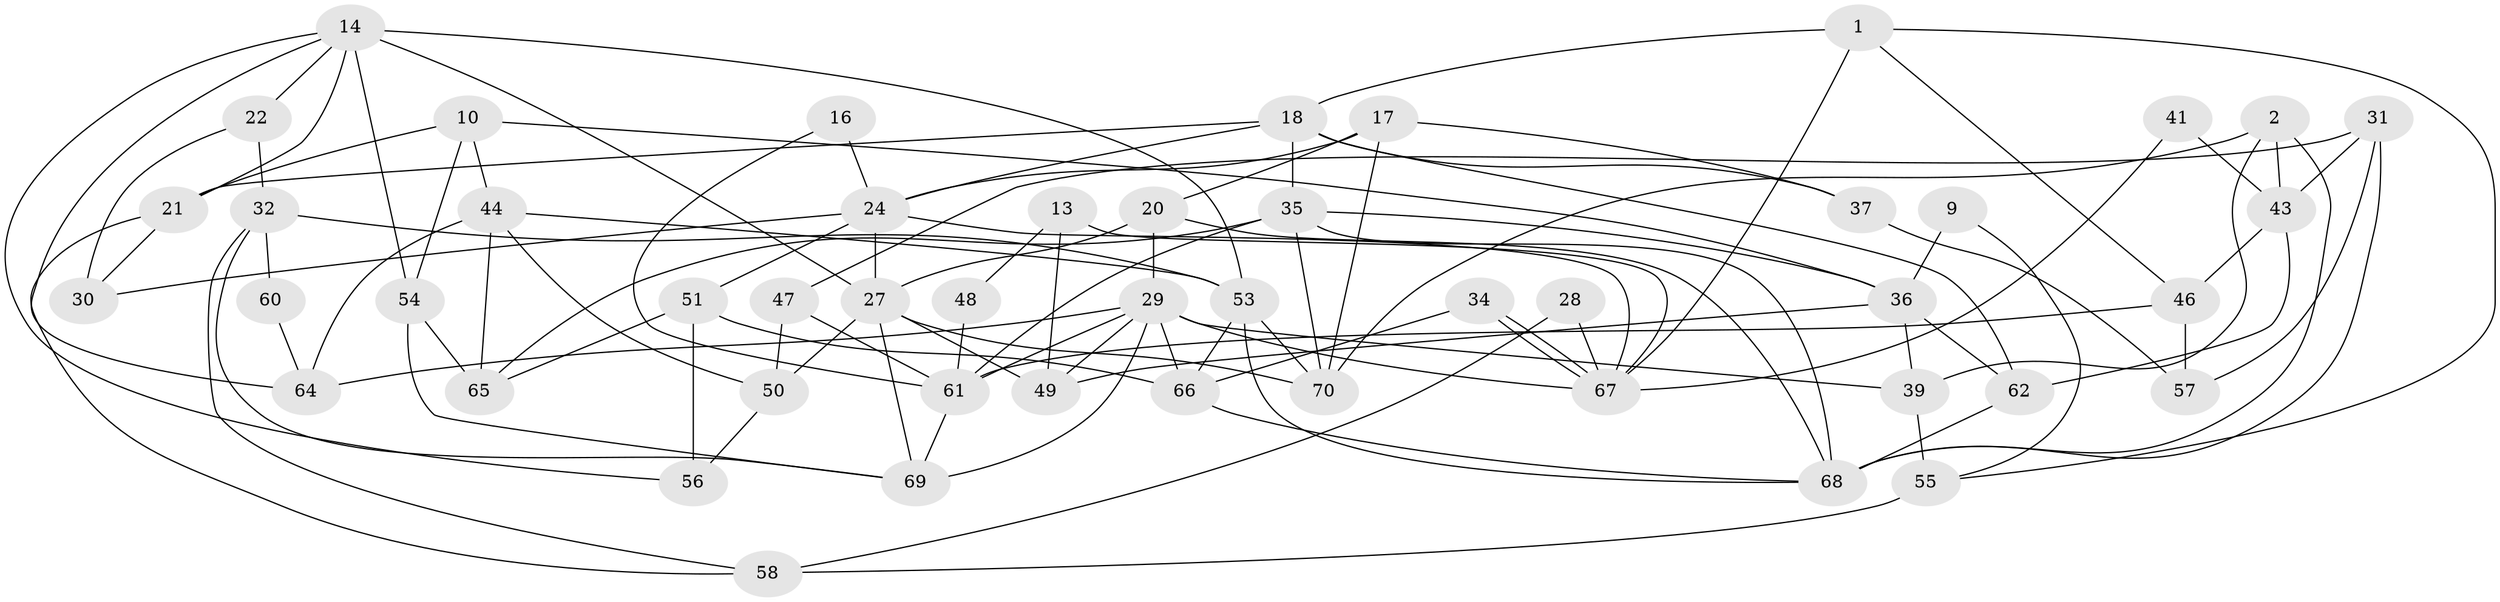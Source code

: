 // original degree distribution, {4: 0.4142857142857143, 2: 0.12857142857142856, 3: 0.21428571428571427, 5: 0.1, 8: 0.04285714285714286, 6: 0.1}
// Generated by graph-tools (version 1.1) at 2025/52/03/04/25 21:52:58]
// undirected, 49 vertices, 107 edges
graph export_dot {
graph [start="1"]
  node [color=gray90,style=filled];
  1;
  2;
  9;
  10;
  13;
  14;
  16;
  17;
  18 [super="+4+12"];
  20;
  21;
  22;
  24 [super="+5+7"];
  27;
  28;
  29 [super="+25"];
  30;
  31;
  32;
  34;
  35;
  36 [super="+26"];
  37 [super="+19"];
  39;
  41;
  43;
  44 [super="+15"];
  46;
  47;
  48;
  49;
  50;
  51;
  53 [super="+40"];
  54;
  55;
  56;
  57;
  58;
  60;
  61 [super="+33"];
  62 [super="+42"];
  64;
  65 [super="+45"];
  66 [super="+23+38"];
  67;
  68 [super="+8+59"];
  69 [super="+52"];
  70 [super="+3+63"];
  1 -- 67;
  1 -- 46;
  1 -- 55;
  1 -- 18;
  2 -- 43;
  2 -- 70;
  2 -- 39;
  2 -- 68;
  9 -- 36 [weight=2];
  9 -- 55;
  10 -- 54;
  10 -- 21;
  10 -- 36;
  10 -- 44;
  13 -- 67;
  13 -- 49;
  13 -- 48;
  14 -- 27;
  14 -- 21;
  14 -- 22;
  14 -- 53 [weight=2];
  14 -- 54;
  14 -- 56;
  14 -- 64;
  16 -- 24;
  16 -- 61;
  17 -- 20;
  17 -- 37;
  17 -- 70;
  17 -- 24;
  18 -- 21;
  18 -- 37 [weight=2];
  18 -- 62;
  18 -- 24;
  18 -- 35;
  20 -- 68;
  20 -- 27;
  20 -- 29;
  21 -- 58;
  21 -- 30;
  22 -- 30;
  22 -- 32;
  24 -- 27;
  24 -- 30;
  24 -- 51;
  24 -- 67;
  27 -- 49;
  27 -- 50;
  27 -- 69;
  27 -- 70 [weight=2];
  28 -- 67;
  28 -- 58;
  29 -- 64;
  29 -- 69;
  29 -- 66 [weight=3];
  29 -- 49;
  29 -- 67;
  29 -- 39;
  29 -- 61;
  31 -- 57;
  31 -- 43;
  31 -- 47;
  31 -- 68;
  32 -- 69;
  32 -- 53;
  32 -- 58;
  32 -- 60;
  34 -- 67;
  34 -- 67;
  34 -- 66;
  35 -- 61;
  35 -- 65;
  35 -- 68;
  35 -- 70;
  35 -- 36;
  36 -- 62;
  36 -- 49;
  36 -- 39;
  37 -- 57 [weight=2];
  39 -- 55;
  41 -- 67;
  41 -- 43;
  43 -- 46;
  43 -- 62 [weight=2];
  44 -- 53;
  44 -- 50;
  44 -- 64;
  44 -- 65;
  46 -- 57;
  46 -- 61;
  47 -- 50;
  47 -- 61;
  48 -- 61;
  50 -- 56;
  51 -- 65;
  51 -- 56;
  51 -- 66;
  53 -- 66 [weight=2];
  53 -- 68;
  53 -- 70;
  54 -- 65 [weight=2];
  54 -- 69;
  55 -- 58;
  60 -- 64;
  61 -- 69 [weight=2];
  62 -- 68;
  66 -- 68;
}
